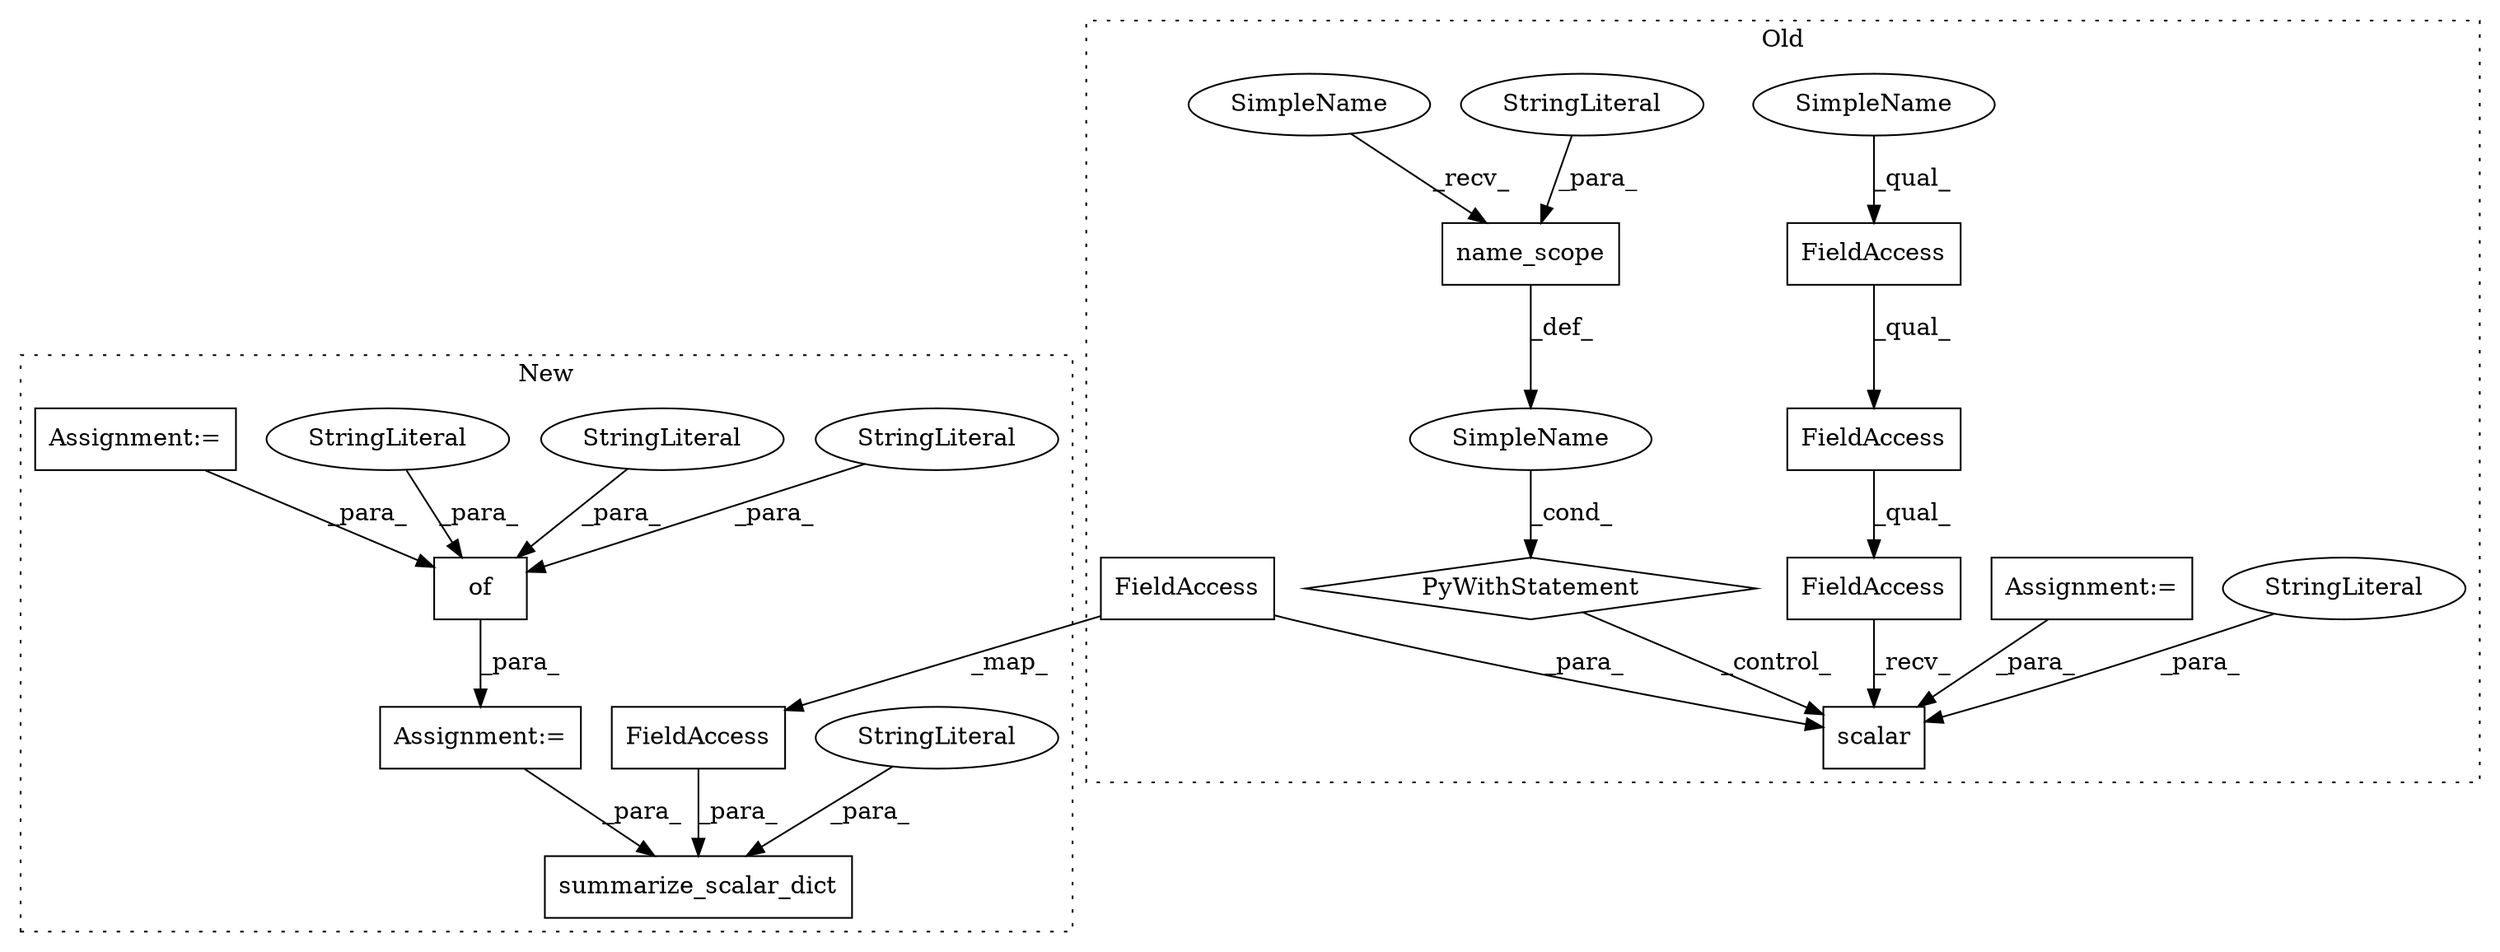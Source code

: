 digraph G {
subgraph cluster0 {
1 [label="name_scope" a="32" s="10118,10138" l="11,1" shape="box"];
3 [label="PyWithStatement" a="104" s="10097,10139" l="10,2" shape="diamond"];
4 [label="SimpleName" a="42" s="" l="" shape="ellipse"];
5 [label="scalar" a="32" s="10180,10222" l="7,1" shape="box"];
7 [label="StringLiteral" a="45" s="10187" l="6" shape="ellipse"];
8 [label="StringLiteral" a="45" s="10129" l="9" shape="ellipse"];
9 [label="FieldAccess" a="22" s="10151" l="17" shape="box"];
10 [label="FieldAccess" a="22" s="10151" l="28" shape="box"];
11 [label="FieldAccess" a="22" s="10151" l="20" shape="box"];
19 [label="FieldAccess" a="22" s="10199" l="23" shape="box"];
20 [label="Assignment:=" a="7" s="9914" l="2" shape="box"];
21 [label="SimpleName" a="42" s="10151" l="10" shape="ellipse"];
22 [label="SimpleName" a="42" s="10107" l="10" shape="ellipse"];
label = "Old";
style="dotted";
}
subgraph cluster1 {
2 [label="summarize_scalar_dict" a="32" s="10178,10245" l="22,1" shape="box"];
6 [label="StringLiteral" a="45" s="10236" l="9" shape="ellipse"];
12 [label="of" a="32" s="10073,10162" l="3,1" shape="box"];
13 [label="StringLiteral" a="45" s="10076" l="9" shape="ellipse"];
14 [label="StringLiteral" a="45" s="10104" l="10" shape="ellipse"];
15 [label="StringLiteral" a="45" s="10139" l="12" shape="ellipse"];
16 [label="Assignment:=" a="7" s="10029" l="1" shape="box"];
17 [label="Assignment:=" a="7" s="10068" l="1" shape="box"];
18 [label="FieldAccess" a="22" s="10212" l="23" shape="box"];
label = "New";
style="dotted";
}
1 -> 4 [label="_def_"];
3 -> 5 [label="_control_"];
4 -> 3 [label="_cond_"];
6 -> 2 [label="_para_"];
7 -> 5 [label="_para_"];
8 -> 1 [label="_para_"];
9 -> 11 [label="_qual_"];
10 -> 5 [label="_recv_"];
11 -> 10 [label="_qual_"];
12 -> 17 [label="_para_"];
13 -> 12 [label="_para_"];
14 -> 12 [label="_para_"];
15 -> 12 [label="_para_"];
16 -> 12 [label="_para_"];
17 -> 2 [label="_para_"];
18 -> 2 [label="_para_"];
19 -> 18 [label="_map_"];
19 -> 5 [label="_para_"];
20 -> 5 [label="_para_"];
21 -> 9 [label="_qual_"];
22 -> 1 [label="_recv_"];
}